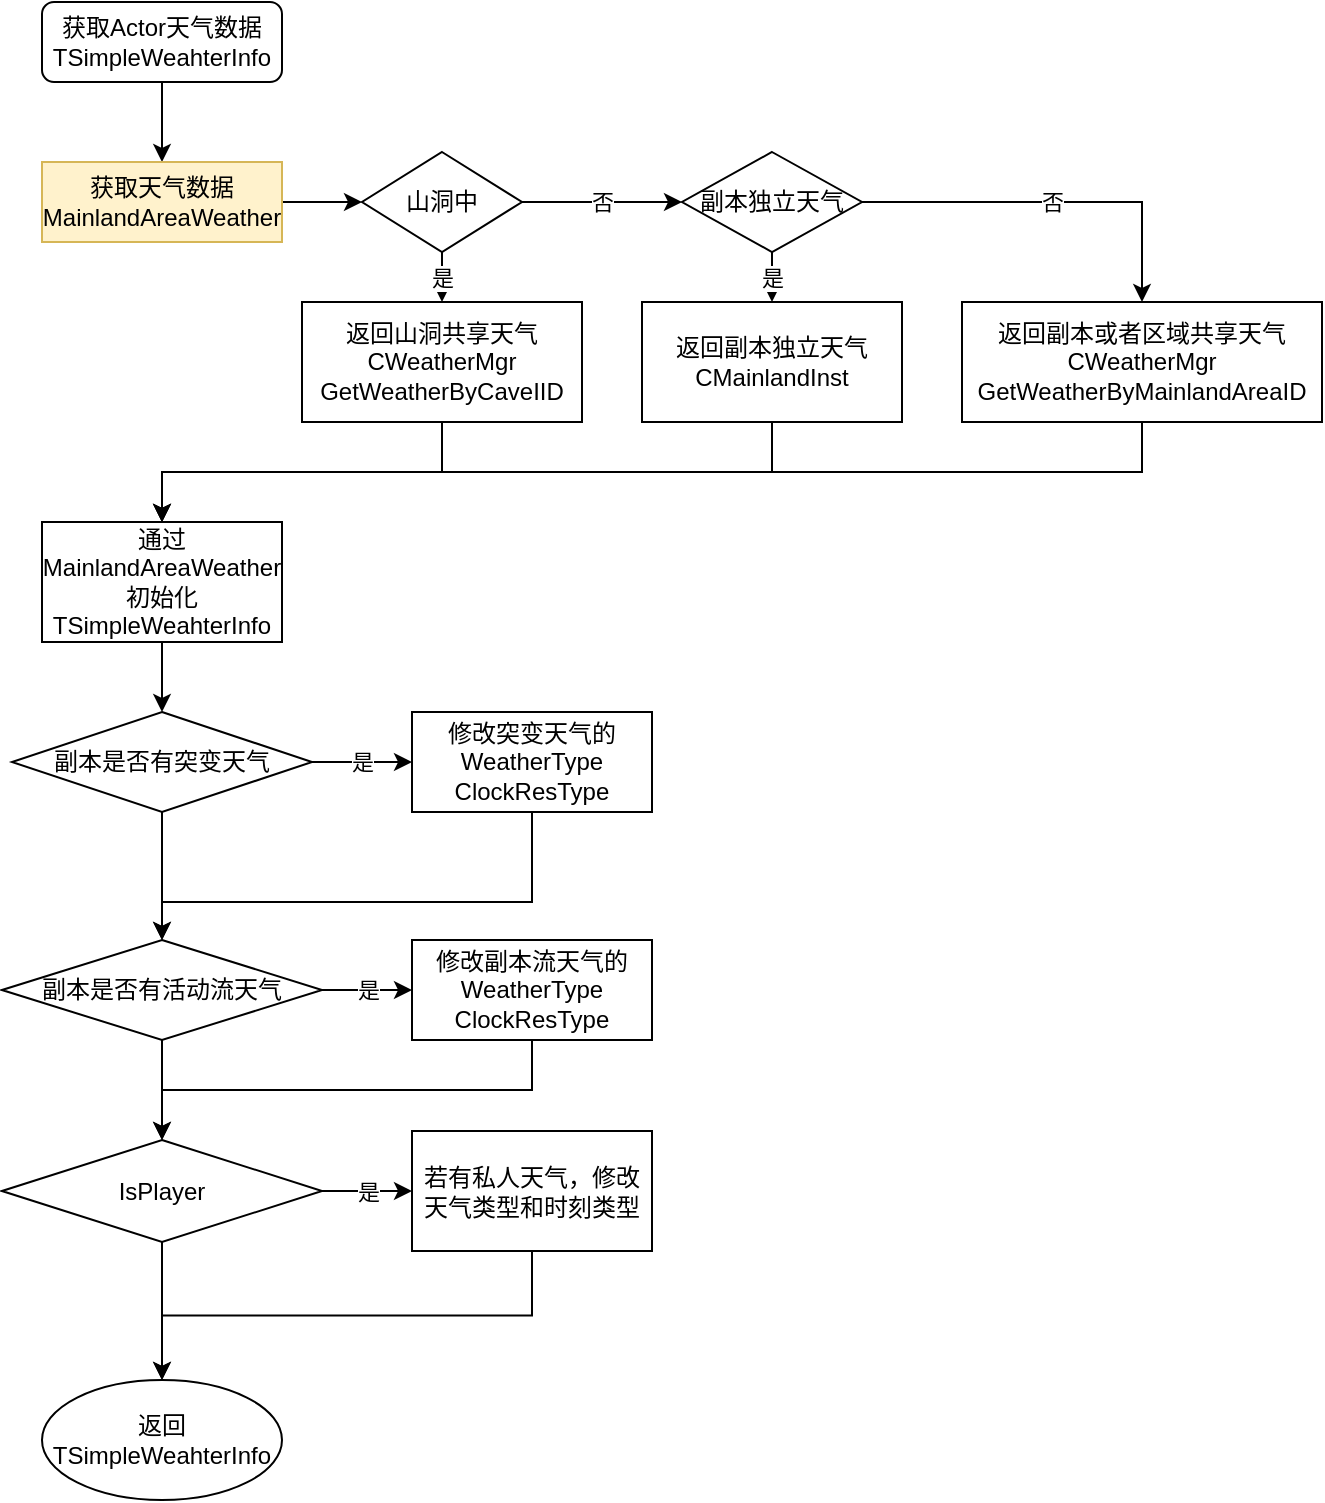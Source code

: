 <mxfile version="14.0.0" type="github">
  <diagram id="C5RBs43oDa-KdzZeNtuy" name="Page-1">
    <mxGraphModel dx="2062" dy="1122" grid="1" gridSize="10" guides="1" tooltips="1" connect="1" arrows="1" fold="1" page="1" pageScale="1" pageWidth="827" pageHeight="1169" math="0" shadow="0">
      <root>
        <mxCell id="WIyWlLk6GJQsqaUBKTNV-0" />
        <mxCell id="WIyWlLk6GJQsqaUBKTNV-1" parent="WIyWlLk6GJQsqaUBKTNV-0" />
        <mxCell id="Ulgkvtg_zn0DRPMf-2za-7" style="edgeStyle=orthogonalEdgeStyle;rounded=0;orthogonalLoop=1;jettySize=auto;html=1;exitX=0.5;exitY=1;exitDx=0;exitDy=0;entryX=0.5;entryY=0;entryDx=0;entryDy=0;" edge="1" parent="WIyWlLk6GJQsqaUBKTNV-1" source="WIyWlLk6GJQsqaUBKTNV-3" target="Ulgkvtg_zn0DRPMf-2za-1">
          <mxGeometry relative="1" as="geometry" />
        </mxCell>
        <mxCell id="WIyWlLk6GJQsqaUBKTNV-3" value="获取Actor天气数据TSimpleWeahterInfo" style="rounded=1;whiteSpace=wrap;html=1;fontSize=12;glass=0;strokeWidth=1;shadow=0;" parent="WIyWlLk6GJQsqaUBKTNV-1" vertex="1">
          <mxGeometry x="160" y="80" width="120" height="40" as="geometry" />
        </mxCell>
        <mxCell id="Ulgkvtg_zn0DRPMf-2za-28" style="edgeStyle=orthogonalEdgeStyle;rounded=0;orthogonalLoop=1;jettySize=auto;html=1;exitX=1;exitY=0.5;exitDx=0;exitDy=0;entryX=0;entryY=0.5;entryDx=0;entryDy=0;" edge="1" parent="WIyWlLk6GJQsqaUBKTNV-1" source="Ulgkvtg_zn0DRPMf-2za-1" target="Ulgkvtg_zn0DRPMf-2za-22">
          <mxGeometry relative="1" as="geometry" />
        </mxCell>
        <mxCell id="Ulgkvtg_zn0DRPMf-2za-1" value="获取天气数据MainlandAreaWeather" style="rounded=0;whiteSpace=wrap;html=1;fillColor=#fff2cc;strokeColor=#d6b656;" vertex="1" parent="WIyWlLk6GJQsqaUBKTNV-1">
          <mxGeometry x="160" y="160" width="120" height="40" as="geometry" />
        </mxCell>
        <mxCell id="Ulgkvtg_zn0DRPMf-2za-57" style="edgeStyle=orthogonalEdgeStyle;rounded=0;orthogonalLoop=1;jettySize=auto;html=1;exitX=0.5;exitY=1;exitDx=0;exitDy=0;entryX=0.5;entryY=0;entryDx=0;entryDy=0;" edge="1" parent="WIyWlLk6GJQsqaUBKTNV-1" source="Ulgkvtg_zn0DRPMf-2za-2" target="Ulgkvtg_zn0DRPMf-2za-37">
          <mxGeometry relative="1" as="geometry" />
        </mxCell>
        <mxCell id="Ulgkvtg_zn0DRPMf-2za-2" value="通过MainlandAreaWeather初始化TSimpleWeahterInfo" style="rounded=0;whiteSpace=wrap;html=1;" vertex="1" parent="WIyWlLk6GJQsqaUBKTNV-1">
          <mxGeometry x="160" y="340" width="120" height="60" as="geometry" />
        </mxCell>
        <mxCell id="Ulgkvtg_zn0DRPMf-2za-68" style="edgeStyle=orthogonalEdgeStyle;rounded=0;orthogonalLoop=1;jettySize=auto;html=1;exitX=0.5;exitY=1;exitDx=0;exitDy=0;entryX=0.5;entryY=0;entryDx=0;entryDy=0;" edge="1" parent="WIyWlLk6GJQsqaUBKTNV-1" source="Ulgkvtg_zn0DRPMf-2za-4" target="Ulgkvtg_zn0DRPMf-2za-15">
          <mxGeometry relative="1" as="geometry" />
        </mxCell>
        <mxCell id="Ulgkvtg_zn0DRPMf-2za-4" value="若有私人天气，修改天气类型和时刻类型" style="rounded=0;whiteSpace=wrap;html=1;" vertex="1" parent="WIyWlLk6GJQsqaUBKTNV-1">
          <mxGeometry x="345" y="644.5" width="120" height="60" as="geometry" />
        </mxCell>
        <mxCell id="Ulgkvtg_zn0DRPMf-2za-54" value="是" style="edgeStyle=orthogonalEdgeStyle;rounded=0;orthogonalLoop=1;jettySize=auto;html=1;exitX=1;exitY=0.5;exitDx=0;exitDy=0;entryX=0;entryY=0.5;entryDx=0;entryDy=0;" edge="1" parent="WIyWlLk6GJQsqaUBKTNV-1" source="Ulgkvtg_zn0DRPMf-2za-5" target="Ulgkvtg_zn0DRPMf-2za-4">
          <mxGeometry relative="1" as="geometry" />
        </mxCell>
        <mxCell id="Ulgkvtg_zn0DRPMf-2za-69" style="edgeStyle=orthogonalEdgeStyle;rounded=0;orthogonalLoop=1;jettySize=auto;html=1;exitX=0.5;exitY=1;exitDx=0;exitDy=0;entryX=0.5;entryY=0;entryDx=0;entryDy=0;" edge="1" parent="WIyWlLk6GJQsqaUBKTNV-1" source="Ulgkvtg_zn0DRPMf-2za-5" target="Ulgkvtg_zn0DRPMf-2za-15">
          <mxGeometry relative="1" as="geometry" />
        </mxCell>
        <mxCell id="Ulgkvtg_zn0DRPMf-2za-5" value="IsPlayer" style="rhombus;whiteSpace=wrap;html=1;" vertex="1" parent="WIyWlLk6GJQsqaUBKTNV-1">
          <mxGeometry x="140" y="649" width="160" height="51" as="geometry" />
        </mxCell>
        <mxCell id="Ulgkvtg_zn0DRPMf-2za-6" style="edgeStyle=orthogonalEdgeStyle;rounded=0;orthogonalLoop=1;jettySize=auto;html=1;exitX=0.5;exitY=1;exitDx=0;exitDy=0;" edge="1" parent="WIyWlLk6GJQsqaUBKTNV-1" source="Ulgkvtg_zn0DRPMf-2za-5" target="Ulgkvtg_zn0DRPMf-2za-5">
          <mxGeometry relative="1" as="geometry" />
        </mxCell>
        <mxCell id="Ulgkvtg_zn0DRPMf-2za-15" value="返回TSimpleWeahterInfo" style="ellipse;whiteSpace=wrap;html=1;" vertex="1" parent="WIyWlLk6GJQsqaUBKTNV-1">
          <mxGeometry x="160" y="769" width="120" height="60" as="geometry" />
        </mxCell>
        <mxCell id="Ulgkvtg_zn0DRPMf-2za-29" value="否" style="edgeStyle=orthogonalEdgeStyle;rounded=0;orthogonalLoop=1;jettySize=auto;html=1;exitX=1;exitY=0.5;exitDx=0;exitDy=0;entryX=0;entryY=0.5;entryDx=0;entryDy=0;" edge="1" parent="WIyWlLk6GJQsqaUBKTNV-1" source="Ulgkvtg_zn0DRPMf-2za-22" target="Ulgkvtg_zn0DRPMf-2za-24">
          <mxGeometry relative="1" as="geometry" />
        </mxCell>
        <mxCell id="Ulgkvtg_zn0DRPMf-2za-31" value="是" style="edgeStyle=orthogonalEdgeStyle;rounded=0;orthogonalLoop=1;jettySize=auto;html=1;exitX=0.5;exitY=1;exitDx=0;exitDy=0;entryX=0.5;entryY=0;entryDx=0;entryDy=0;" edge="1" parent="WIyWlLk6GJQsqaUBKTNV-1" source="Ulgkvtg_zn0DRPMf-2za-22" target="Ulgkvtg_zn0DRPMf-2za-23">
          <mxGeometry relative="1" as="geometry" />
        </mxCell>
        <mxCell id="Ulgkvtg_zn0DRPMf-2za-22" value="山洞中" style="rhombus;whiteSpace=wrap;html=1;" vertex="1" parent="WIyWlLk6GJQsqaUBKTNV-1">
          <mxGeometry x="320" y="155" width="80" height="50" as="geometry" />
        </mxCell>
        <mxCell id="Ulgkvtg_zn0DRPMf-2za-38" style="edgeStyle=orthogonalEdgeStyle;rounded=0;orthogonalLoop=1;jettySize=auto;html=1;exitX=0.5;exitY=1;exitDx=0;exitDy=0;entryX=0.5;entryY=0;entryDx=0;entryDy=0;" edge="1" parent="WIyWlLk6GJQsqaUBKTNV-1" source="Ulgkvtg_zn0DRPMf-2za-23" target="Ulgkvtg_zn0DRPMf-2za-2">
          <mxGeometry relative="1" as="geometry" />
        </mxCell>
        <mxCell id="Ulgkvtg_zn0DRPMf-2za-23" value="返回山洞共享天气&lt;br&gt;CWeatherMgr&lt;br&gt;GetWeatherByCaveIID" style="rounded=0;whiteSpace=wrap;html=1;" vertex="1" parent="WIyWlLk6GJQsqaUBKTNV-1">
          <mxGeometry x="290" y="230" width="140" height="60" as="geometry" />
        </mxCell>
        <mxCell id="Ulgkvtg_zn0DRPMf-2za-30" value="否" style="edgeStyle=orthogonalEdgeStyle;rounded=0;orthogonalLoop=1;jettySize=auto;html=1;exitX=1;exitY=0.5;exitDx=0;exitDy=0;" edge="1" parent="WIyWlLk6GJQsqaUBKTNV-1" source="Ulgkvtg_zn0DRPMf-2za-24" target="Ulgkvtg_zn0DRPMf-2za-27">
          <mxGeometry relative="1" as="geometry" />
        </mxCell>
        <mxCell id="Ulgkvtg_zn0DRPMf-2za-32" value="是" style="edgeStyle=orthogonalEdgeStyle;rounded=0;orthogonalLoop=1;jettySize=auto;html=1;exitX=0.5;exitY=1;exitDx=0;exitDy=0;" edge="1" parent="WIyWlLk6GJQsqaUBKTNV-1" source="Ulgkvtg_zn0DRPMf-2za-24" target="Ulgkvtg_zn0DRPMf-2za-25">
          <mxGeometry relative="1" as="geometry" />
        </mxCell>
        <mxCell id="Ulgkvtg_zn0DRPMf-2za-24" value="副本独立天气" style="rhombus;whiteSpace=wrap;html=1;" vertex="1" parent="WIyWlLk6GJQsqaUBKTNV-1">
          <mxGeometry x="480" y="155" width="90" height="50" as="geometry" />
        </mxCell>
        <mxCell id="Ulgkvtg_zn0DRPMf-2za-36" style="edgeStyle=orthogonalEdgeStyle;rounded=0;orthogonalLoop=1;jettySize=auto;html=1;exitX=0.5;exitY=1;exitDx=0;exitDy=0;entryX=0.5;entryY=0;entryDx=0;entryDy=0;" edge="1" parent="WIyWlLk6GJQsqaUBKTNV-1" source="Ulgkvtg_zn0DRPMf-2za-25" target="Ulgkvtg_zn0DRPMf-2za-2">
          <mxGeometry relative="1" as="geometry" />
        </mxCell>
        <mxCell id="Ulgkvtg_zn0DRPMf-2za-25" value="返回副本独立天气&lt;br&gt;CMainlandInst" style="rounded=0;whiteSpace=wrap;html=1;" vertex="1" parent="WIyWlLk6GJQsqaUBKTNV-1">
          <mxGeometry x="460" y="230" width="130" height="60" as="geometry" />
        </mxCell>
        <mxCell id="Ulgkvtg_zn0DRPMf-2za-35" style="edgeStyle=orthogonalEdgeStyle;rounded=0;orthogonalLoop=1;jettySize=auto;html=1;exitX=0.5;exitY=1;exitDx=0;exitDy=0;entryX=0.5;entryY=0;entryDx=0;entryDy=0;" edge="1" parent="WIyWlLk6GJQsqaUBKTNV-1" source="Ulgkvtg_zn0DRPMf-2za-27" target="Ulgkvtg_zn0DRPMf-2za-2">
          <mxGeometry relative="1" as="geometry" />
        </mxCell>
        <mxCell id="Ulgkvtg_zn0DRPMf-2za-27" value="返回副本或者区域共享天气&lt;br&gt;CWeatherMgr&lt;br&gt;GetWeatherByMainlandAreaID" style="rounded=0;whiteSpace=wrap;html=1;" vertex="1" parent="WIyWlLk6GJQsqaUBKTNV-1">
          <mxGeometry x="620" y="230" width="180" height="60" as="geometry" />
        </mxCell>
        <mxCell id="Ulgkvtg_zn0DRPMf-2za-58" value="是" style="edgeStyle=orthogonalEdgeStyle;rounded=0;orthogonalLoop=1;jettySize=auto;html=1;exitX=1;exitY=0.5;exitDx=0;exitDy=0;entryX=0;entryY=0.5;entryDx=0;entryDy=0;" edge="1" parent="WIyWlLk6GJQsqaUBKTNV-1" source="Ulgkvtg_zn0DRPMf-2za-37" target="Ulgkvtg_zn0DRPMf-2za-40">
          <mxGeometry relative="1" as="geometry" />
        </mxCell>
        <mxCell id="Ulgkvtg_zn0DRPMf-2za-63" style="edgeStyle=orthogonalEdgeStyle;rounded=0;orthogonalLoop=1;jettySize=auto;html=1;exitX=0.5;exitY=1;exitDx=0;exitDy=0;entryX=0.5;entryY=0;entryDx=0;entryDy=0;" edge="1" parent="WIyWlLk6GJQsqaUBKTNV-1" source="Ulgkvtg_zn0DRPMf-2za-37" target="Ulgkvtg_zn0DRPMf-2za-39">
          <mxGeometry relative="1" as="geometry" />
        </mxCell>
        <mxCell id="Ulgkvtg_zn0DRPMf-2za-37" value="副本是否有突变天气" style="rhombus;whiteSpace=wrap;html=1;" vertex="1" parent="WIyWlLk6GJQsqaUBKTNV-1">
          <mxGeometry x="145" y="435" width="150" height="50" as="geometry" />
        </mxCell>
        <mxCell id="Ulgkvtg_zn0DRPMf-2za-64" value="是" style="edgeStyle=orthogonalEdgeStyle;rounded=0;orthogonalLoop=1;jettySize=auto;html=1;exitX=1;exitY=0.5;exitDx=0;exitDy=0;entryX=0;entryY=0.5;entryDx=0;entryDy=0;" edge="1" parent="WIyWlLk6GJQsqaUBKTNV-1" source="Ulgkvtg_zn0DRPMf-2za-39" target="Ulgkvtg_zn0DRPMf-2za-41">
          <mxGeometry relative="1" as="geometry" />
        </mxCell>
        <mxCell id="Ulgkvtg_zn0DRPMf-2za-67" style="edgeStyle=orthogonalEdgeStyle;rounded=0;orthogonalLoop=1;jettySize=auto;html=1;exitX=0.5;exitY=1;exitDx=0;exitDy=0;entryX=0.5;entryY=0;entryDx=0;entryDy=0;" edge="1" parent="WIyWlLk6GJQsqaUBKTNV-1" source="Ulgkvtg_zn0DRPMf-2za-39" target="Ulgkvtg_zn0DRPMf-2za-5">
          <mxGeometry relative="1" as="geometry" />
        </mxCell>
        <mxCell id="Ulgkvtg_zn0DRPMf-2za-39" value="副本是否有活动流天气" style="rhombus;whiteSpace=wrap;html=1;" vertex="1" parent="WIyWlLk6GJQsqaUBKTNV-1">
          <mxGeometry x="140" y="549" width="160" height="50" as="geometry" />
        </mxCell>
        <mxCell id="Ulgkvtg_zn0DRPMf-2za-61" style="edgeStyle=orthogonalEdgeStyle;rounded=0;orthogonalLoop=1;jettySize=auto;html=1;exitX=0.5;exitY=1;exitDx=0;exitDy=0;entryX=0.5;entryY=0;entryDx=0;entryDy=0;" edge="1" parent="WIyWlLk6GJQsqaUBKTNV-1" source="Ulgkvtg_zn0DRPMf-2za-40" target="Ulgkvtg_zn0DRPMf-2za-39">
          <mxGeometry relative="1" as="geometry">
            <Array as="points">
              <mxPoint x="405" y="530" />
              <mxPoint x="220" y="530" />
            </Array>
          </mxGeometry>
        </mxCell>
        <mxCell id="Ulgkvtg_zn0DRPMf-2za-40" value="修改突变天气的&lt;br&gt;WeatherType&lt;br&gt;ClockResType" style="rounded=0;whiteSpace=wrap;html=1;" vertex="1" parent="WIyWlLk6GJQsqaUBKTNV-1">
          <mxGeometry x="345" y="435" width="120" height="50" as="geometry" />
        </mxCell>
        <mxCell id="Ulgkvtg_zn0DRPMf-2za-65" style="edgeStyle=orthogonalEdgeStyle;rounded=0;orthogonalLoop=1;jettySize=auto;html=1;exitX=0.5;exitY=1;exitDx=0;exitDy=0;entryX=0.5;entryY=0;entryDx=0;entryDy=0;" edge="1" parent="WIyWlLk6GJQsqaUBKTNV-1" source="Ulgkvtg_zn0DRPMf-2za-41" target="Ulgkvtg_zn0DRPMf-2za-5">
          <mxGeometry relative="1" as="geometry" />
        </mxCell>
        <mxCell id="Ulgkvtg_zn0DRPMf-2za-41" value="修改副本流天气的&lt;br&gt;WeatherType&lt;br&gt;ClockResType" style="rounded=0;whiteSpace=wrap;html=1;" vertex="1" parent="WIyWlLk6GJQsqaUBKTNV-1">
          <mxGeometry x="345" y="549" width="120" height="50" as="geometry" />
        </mxCell>
      </root>
    </mxGraphModel>
  </diagram>
</mxfile>
